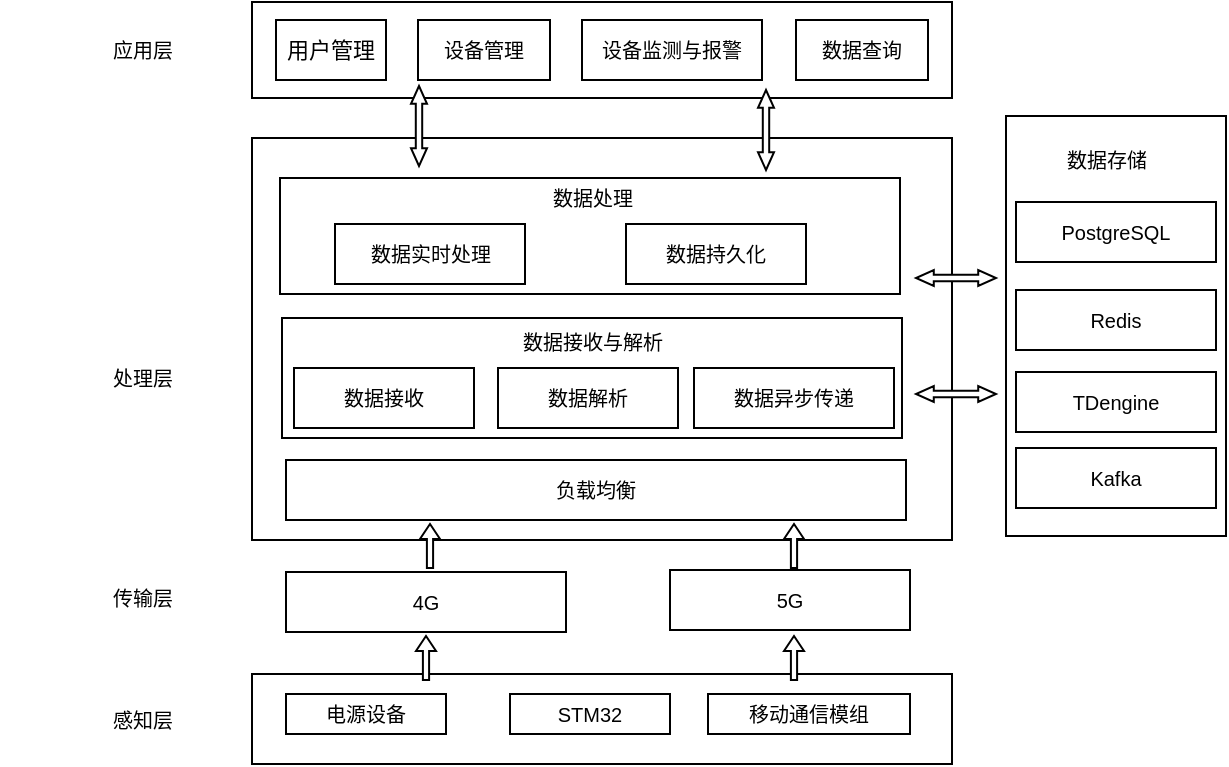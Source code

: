 <mxfile version="21.1.4" type="github">
  <diagram name="第 1 页" id="4VGFoM_0TgWvralKycdt">
    <mxGraphModel dx="394" dy="557" grid="1" gridSize="10" guides="1" tooltips="1" connect="1" arrows="1" fold="1" page="1" pageScale="1" pageWidth="827" pageHeight="1169" math="0" shadow="0">
      <root>
        <mxCell id="0" />
        <mxCell id="1" parent="0" />
        <mxCell id="RpqjqyptFsIyIQh3CnNs-1" value="" style="rounded=0;whiteSpace=wrap;html=1;fontSize=10;" parent="1" vertex="1">
          <mxGeometry x="1502" y="249" width="110" height="210" as="geometry" />
        </mxCell>
        <mxCell id="RpqjqyptFsIyIQh3CnNs-2" value="" style="rounded=0;whiteSpace=wrap;html=1;fontSize=10;" parent="1" vertex="1">
          <mxGeometry x="1125" y="528" width="350" height="45" as="geometry" />
        </mxCell>
        <mxCell id="RpqjqyptFsIyIQh3CnNs-3" value="感知层" style="text;html=1;align=center;verticalAlign=middle;resizable=0;points=[];autosize=1;strokeColor=none;fillColor=none;fontSize=10;" parent="1" vertex="1">
          <mxGeometry x="1040" y="535.5" width="60" height="30" as="geometry" />
        </mxCell>
        <mxCell id="RpqjqyptFsIyIQh3CnNs-4" value="STM32" style="rounded=0;whiteSpace=wrap;html=1;fontSize=10;" parent="1" vertex="1">
          <mxGeometry x="1254" y="538" width="80" height="20" as="geometry" />
        </mxCell>
        <mxCell id="RpqjqyptFsIyIQh3CnNs-5" value="移动通信模组" style="rounded=0;whiteSpace=wrap;html=1;fontSize=10;" parent="1" vertex="1">
          <mxGeometry x="1353" y="538" width="101" height="20" as="geometry" />
        </mxCell>
        <mxCell id="RpqjqyptFsIyIQh3CnNs-6" value="4G" style="rounded=0;whiteSpace=wrap;html=1;fontSize=10;" parent="1" vertex="1">
          <mxGeometry x="1142" y="477" width="140" height="30" as="geometry" />
        </mxCell>
        <mxCell id="RpqjqyptFsIyIQh3CnNs-7" value="5G" style="rounded=0;whiteSpace=wrap;html=1;fontSize=10;" parent="1" vertex="1">
          <mxGeometry x="1334" y="476" width="120" height="30" as="geometry" />
        </mxCell>
        <mxCell id="RpqjqyptFsIyIQh3CnNs-8" value="传输层" style="text;html=1;align=center;verticalAlign=middle;resizable=0;points=[];autosize=1;strokeColor=none;fillColor=none;fontSize=10;" parent="1" vertex="1">
          <mxGeometry x="1040" y="475" width="60" height="30" as="geometry" />
        </mxCell>
        <mxCell id="RpqjqyptFsIyIQh3CnNs-9" value="" style="rounded=0;whiteSpace=wrap;html=1;fontSize=10;" parent="1" vertex="1">
          <mxGeometry x="1125" y="260" width="350" height="201" as="geometry" />
        </mxCell>
        <mxCell id="RpqjqyptFsIyIQh3CnNs-10" value="处理层" style="text;html=1;align=center;verticalAlign=middle;resizable=0;points=[];autosize=1;strokeColor=none;fillColor=none;fontSize=10;" parent="1" vertex="1">
          <mxGeometry x="1040" y="365" width="60" height="30" as="geometry" />
        </mxCell>
        <mxCell id="RpqjqyptFsIyIQh3CnNs-11" value="负载均衡" style="rounded=0;whiteSpace=wrap;html=1;fontSize=10;" parent="1" vertex="1">
          <mxGeometry x="1142" y="421" width="310" height="30" as="geometry" />
        </mxCell>
        <mxCell id="RpqjqyptFsIyIQh3CnNs-13" value="TDengine" style="rounded=0;whiteSpace=wrap;html=1;fontSize=10;" parent="1" vertex="1">
          <mxGeometry x="1507" y="377" width="100" height="30" as="geometry" />
        </mxCell>
        <mxCell id="RpqjqyptFsIyIQh3CnNs-15" value="Kafka" style="rounded=0;whiteSpace=wrap;html=1;fontSize=10;" parent="1" vertex="1">
          <mxGeometry x="1507" y="415" width="100" height="30" as="geometry" />
        </mxCell>
        <mxCell id="RpqjqyptFsIyIQh3CnNs-17" value="" style="rounded=0;whiteSpace=wrap;html=1;fontSize=10;" parent="1" vertex="1">
          <mxGeometry x="1140" y="350" width="310" height="60" as="geometry" />
        </mxCell>
        <mxCell id="RpqjqyptFsIyIQh3CnNs-18" value="Redis" style="rounded=0;whiteSpace=wrap;html=1;fontSize=10;" parent="1" vertex="1">
          <mxGeometry x="1507" y="336" width="100" height="30" as="geometry" />
        </mxCell>
        <mxCell id="RpqjqyptFsIyIQh3CnNs-19" value="PostgreSQL" style="rounded=0;whiteSpace=wrap;html=1;fontSize=10;" parent="1" vertex="1">
          <mxGeometry x="1507" y="292" width="100" height="30" as="geometry" />
        </mxCell>
        <mxCell id="RpqjqyptFsIyIQh3CnNs-20" value="" style="rounded=0;whiteSpace=wrap;html=1;fontSize=10;" parent="1" vertex="1">
          <mxGeometry x="1125" y="192" width="350" height="48" as="geometry" />
        </mxCell>
        <mxCell id="RpqjqyptFsIyIQh3CnNs-21" value="应用层" style="text;html=1;align=center;verticalAlign=middle;resizable=0;points=[];autosize=1;strokeColor=none;fillColor=none;fontSize=10;" parent="1" vertex="1">
          <mxGeometry x="1040" y="201" width="60" height="30" as="geometry" />
        </mxCell>
        <mxCell id="RpqjqyptFsIyIQh3CnNs-22" value="&lt;font style=&quot;font-size: 11px;&quot;&gt;用户管理&lt;/font&gt;" style="rounded=0;whiteSpace=wrap;html=1;fontSize=10;" parent="1" vertex="1">
          <mxGeometry x="1137" y="201" width="55" height="30" as="geometry" />
        </mxCell>
        <mxCell id="RpqjqyptFsIyIQh3CnNs-23" value="设备管理" style="rounded=0;whiteSpace=wrap;html=1;fontSize=10;" parent="1" vertex="1">
          <mxGeometry x="1208" y="201" width="66" height="30" as="geometry" />
        </mxCell>
        <mxCell id="RpqjqyptFsIyIQh3CnNs-24" value="设备监测与报警" style="rounded=0;whiteSpace=wrap;html=1;fontSize=10;" parent="1" vertex="1">
          <mxGeometry x="1290" y="201" width="90" height="30" as="geometry" />
        </mxCell>
        <mxCell id="RpqjqyptFsIyIQh3CnNs-27" value="数据存储" style="text;html=1;align=center;verticalAlign=middle;resizable=0;points=[];autosize=1;strokeColor=none;fillColor=none;fontSize=10;fontFamily=Helvetica;" parent="1" vertex="1">
          <mxGeometry x="1517" y="256" width="70" height="30" as="geometry" />
        </mxCell>
        <mxCell id="RpqjqyptFsIyIQh3CnNs-28" value="" style="html=1;shadow=0;dashed=0;align=center;verticalAlign=middle;shape=mxgraph.arrows2.arrow;dy=0.69;dx=7.44;direction=north;notch=0;fontFamily=Helvetica;fontSize=10;" parent="1" vertex="1">
          <mxGeometry x="1209" y="453" width="10" height="22" as="geometry" />
        </mxCell>
        <mxCell id="RpqjqyptFsIyIQh3CnNs-29" value="" style="html=1;shadow=0;dashed=0;align=center;verticalAlign=middle;shape=mxgraph.arrows2.arrow;dy=0.69;dx=7.44;direction=north;notch=0;fontFamily=Helvetica;fontSize=10;" parent="1" vertex="1">
          <mxGeometry x="1391" y="453" width="10" height="22" as="geometry" />
        </mxCell>
        <mxCell id="RpqjqyptFsIyIQh3CnNs-30" value="" style="html=1;shadow=0;dashed=0;align=center;verticalAlign=middle;shape=mxgraph.arrows2.arrow;dy=0.69;dx=7.44;direction=north;notch=0;fontFamily=Helvetica;fontSize=10;" parent="1" vertex="1">
          <mxGeometry x="1207" y="509" width="10" height="22" as="geometry" />
        </mxCell>
        <mxCell id="RpqjqyptFsIyIQh3CnNs-31" value="" style="html=1;shadow=0;dashed=0;align=center;verticalAlign=middle;shape=mxgraph.arrows2.arrow;dy=0.69;dx=7.44;direction=north;notch=0;fontFamily=Helvetica;fontSize=10;" parent="1" vertex="1">
          <mxGeometry x="1391" y="509" width="10" height="22" as="geometry" />
        </mxCell>
        <mxCell id="RpqjqyptFsIyIQh3CnNs-34" value="" style="html=1;shadow=0;dashed=0;align=center;verticalAlign=middle;shape=mxgraph.arrows2.twoWayArrow;dy=0.6;dx=8.89;fontFamily=Helvetica;fontSize=10;" parent="1" vertex="1">
          <mxGeometry x="1457" y="326" width="40" height="8" as="geometry" />
        </mxCell>
        <mxCell id="RpqjqyptFsIyIQh3CnNs-35" value="" style="html=1;shadow=0;dashed=0;align=center;verticalAlign=middle;shape=mxgraph.arrows2.twoWayArrow;dy=0.6;dx=8.89;fontFamily=Helvetica;fontSize=10;" parent="1" vertex="1">
          <mxGeometry x="1457" y="384" width="40" height="8" as="geometry" />
        </mxCell>
        <mxCell id="RpqjqyptFsIyIQh3CnNs-36" value="电源设备" style="rounded=0;whiteSpace=wrap;html=1;fontSize=10;fontFamily=Helvetica;" parent="1" vertex="1">
          <mxGeometry x="1142" y="538" width="80" height="20" as="geometry" />
        </mxCell>
        <mxCell id="RpqjqyptFsIyIQh3CnNs-37" value="&lt;font style=&quot;font-size: 10px;&quot;&gt;数据接收与解析&lt;/font&gt;" style="text;html=1;align=center;verticalAlign=middle;resizable=0;points=[];autosize=1;strokeColor=none;fillColor=none;fontSize=10;" parent="1" vertex="1">
          <mxGeometry x="1240" y="347" width="110" height="30" as="geometry" />
        </mxCell>
        <mxCell id="RpqjqyptFsIyIQh3CnNs-38" value="数据接收" style="rounded=0;whiteSpace=wrap;html=1;fontSize=10;" parent="1" vertex="1">
          <mxGeometry x="1146" y="375" width="90" height="30" as="geometry" />
        </mxCell>
        <mxCell id="RpqjqyptFsIyIQh3CnNs-40" value="数据解析" style="rounded=0;whiteSpace=wrap;html=1;fontSize=10;" parent="1" vertex="1">
          <mxGeometry x="1248" y="375" width="90" height="30" as="geometry" />
        </mxCell>
        <mxCell id="RpqjqyptFsIyIQh3CnNs-41" value="数据异步传递" style="rounded=0;whiteSpace=wrap;html=1;fontSize=10;" parent="1" vertex="1">
          <mxGeometry x="1346" y="375" width="100" height="30" as="geometry" />
        </mxCell>
        <mxCell id="RpqjqyptFsIyIQh3CnNs-42" value="" style="rounded=0;whiteSpace=wrap;html=1;fontSize=10;" parent="1" vertex="1">
          <mxGeometry x="1139" y="280" width="310" height="58" as="geometry" />
        </mxCell>
        <mxCell id="RpqjqyptFsIyIQh3CnNs-43" value="&lt;font style=&quot;font-size: 10px;&quot;&gt;数据处理&lt;/font&gt;" style="text;html=1;align=center;verticalAlign=middle;resizable=0;points=[];autosize=1;strokeColor=none;fillColor=none;fontSize=10;" parent="1" vertex="1">
          <mxGeometry x="1260" y="275" width="70" height="30" as="geometry" />
        </mxCell>
        <mxCell id="RpqjqyptFsIyIQh3CnNs-44" value="数据实时处理" style="rounded=0;whiteSpace=wrap;html=1;fontSize=10;" parent="1" vertex="1">
          <mxGeometry x="1166.5" y="303" width="95" height="30" as="geometry" />
        </mxCell>
        <mxCell id="RpqjqyptFsIyIQh3CnNs-45" value="数据持久化" style="rounded=0;whiteSpace=wrap;html=1;fontSize=10;" parent="1" vertex="1">
          <mxGeometry x="1312" y="303" width="90" height="30" as="geometry" />
        </mxCell>
        <mxCell id="RpqjqyptFsIyIQh3CnNs-48" value="数据查询" style="rounded=0;whiteSpace=wrap;html=1;fontSize=10;" parent="1" vertex="1">
          <mxGeometry x="1397" y="201" width="66" height="30" as="geometry" />
        </mxCell>
        <mxCell id="RpqjqyptFsIyIQh3CnNs-49" value="" style="html=1;shadow=0;dashed=0;align=center;verticalAlign=middle;shape=mxgraph.arrows2.twoWayArrow;dy=0.6;dx=8.89;fontFamily=Helvetica;fontSize=10;rotation=-90;" parent="1" vertex="1">
          <mxGeometry x="1188.5" y="250" width="40" height="8" as="geometry" />
        </mxCell>
        <mxCell id="RpqjqyptFsIyIQh3CnNs-52" value="" style="html=1;shadow=0;dashed=0;align=center;verticalAlign=middle;shape=mxgraph.arrows2.twoWayArrow;dy=0.6;dx=8.89;fontFamily=Helvetica;fontSize=10;rotation=-90;" parent="1" vertex="1">
          <mxGeometry x="1362" y="252" width="40" height="8" as="geometry" />
        </mxCell>
        <mxCell id="DUgTBhHt1stIjL3lVKkR-1" value="" style="rounded=0;whiteSpace=wrap;html=1;strokeColor=#FFFFFF;" vertex="1" parent="1">
          <mxGeometry x="1000" y="358" width="20" height="60" as="geometry" />
        </mxCell>
      </root>
    </mxGraphModel>
  </diagram>
</mxfile>
